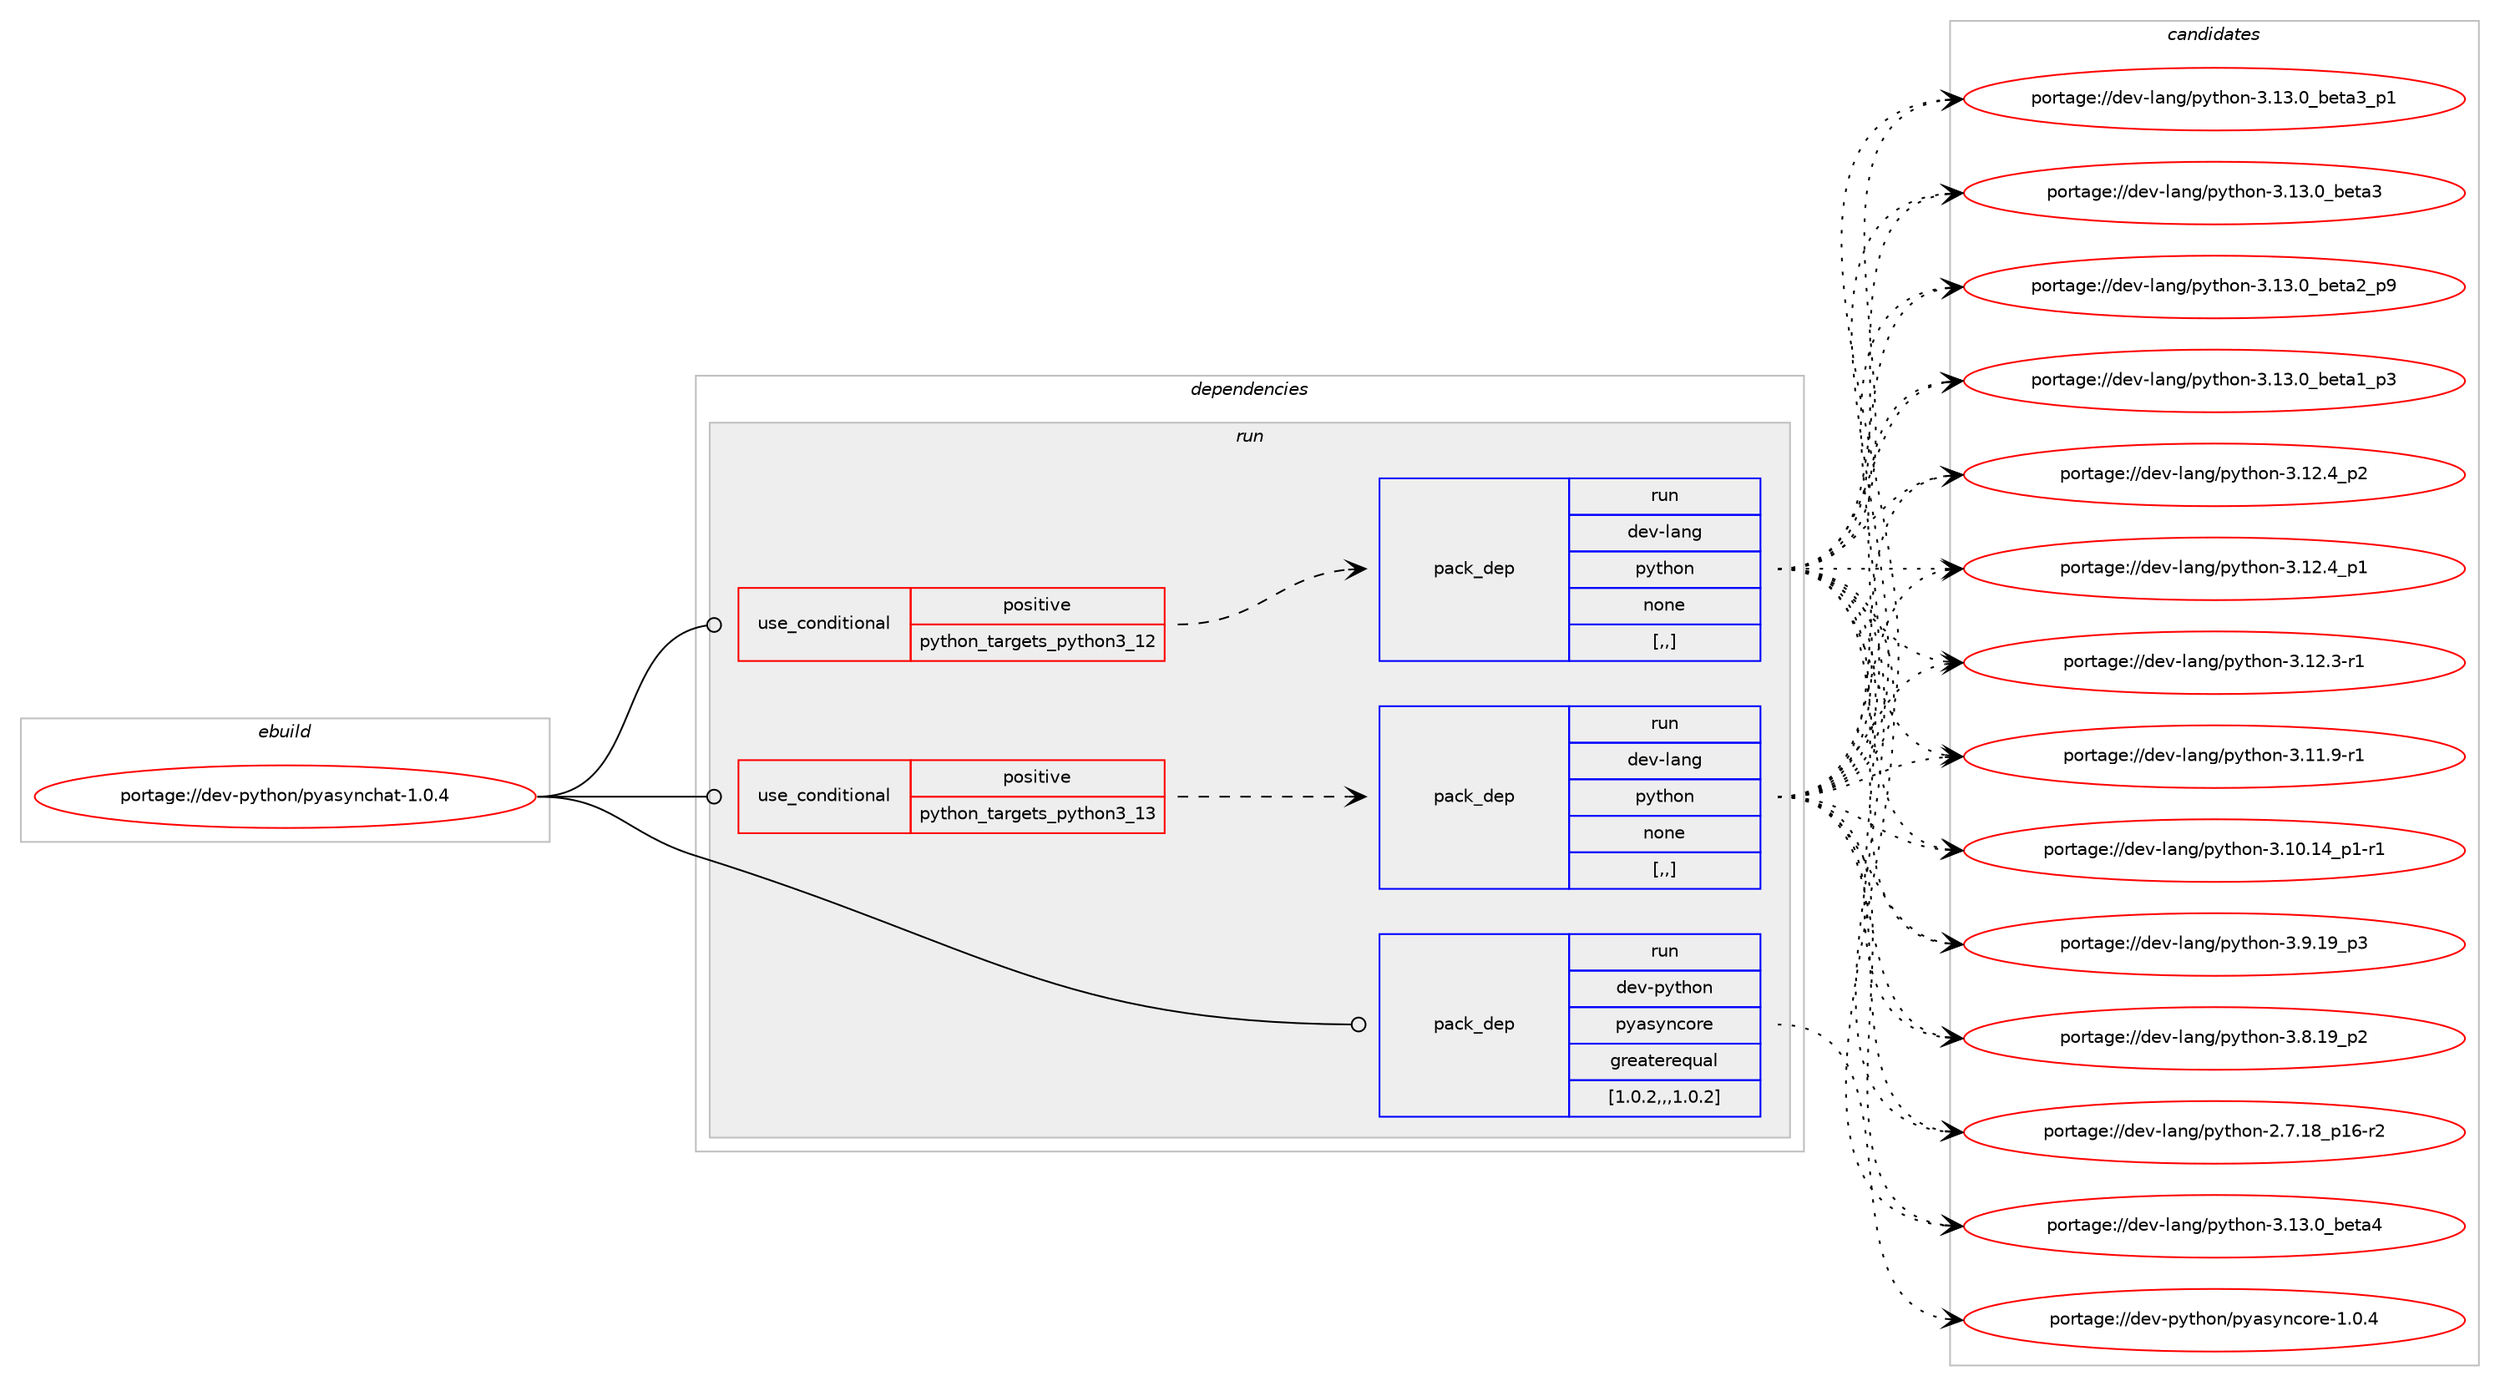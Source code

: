 digraph prolog {

# *************
# Graph options
# *************

newrank=true;
concentrate=true;
compound=true;
graph [rankdir=LR,fontname=Helvetica,fontsize=10,ranksep=1.5];#, ranksep=2.5, nodesep=0.2];
edge  [arrowhead=vee];
node  [fontname=Helvetica,fontsize=10];

# **********
# The ebuild
# **********

subgraph cluster_leftcol {
color=gray;
label=<<i>ebuild</i>>;
id [label="portage://dev-python/pyasynchat-1.0.4", color=red, width=4, href="../dev-python/pyasynchat-1.0.4.svg"];
}

# ****************
# The dependencies
# ****************

subgraph cluster_midcol {
color=gray;
label=<<i>dependencies</i>>;
subgraph cluster_compile {
fillcolor="#eeeeee";
style=filled;
label=<<i>compile</i>>;
}
subgraph cluster_compileandrun {
fillcolor="#eeeeee";
style=filled;
label=<<i>compile and run</i>>;
}
subgraph cluster_run {
fillcolor="#eeeeee";
style=filled;
label=<<i>run</i>>;
subgraph cond36636 {
dependency156031 [label=<<TABLE BORDER="0" CELLBORDER="1" CELLSPACING="0" CELLPADDING="4"><TR><TD ROWSPAN="3" CELLPADDING="10">use_conditional</TD></TR><TR><TD>positive</TD></TR><TR><TD>python_targets_python3_12</TD></TR></TABLE>>, shape=none, color=red];
subgraph pack118144 {
dependency156032 [label=<<TABLE BORDER="0" CELLBORDER="1" CELLSPACING="0" CELLPADDING="4" WIDTH="220"><TR><TD ROWSPAN="6" CELLPADDING="30">pack_dep</TD></TR><TR><TD WIDTH="110">run</TD></TR><TR><TD>dev-lang</TD></TR><TR><TD>python</TD></TR><TR><TD>none</TD></TR><TR><TD>[,,]</TD></TR></TABLE>>, shape=none, color=blue];
}
dependency156031:e -> dependency156032:w [weight=20,style="dashed",arrowhead="vee"];
}
id:e -> dependency156031:w [weight=20,style="solid",arrowhead="odot"];
subgraph cond36637 {
dependency156033 [label=<<TABLE BORDER="0" CELLBORDER="1" CELLSPACING="0" CELLPADDING="4"><TR><TD ROWSPAN="3" CELLPADDING="10">use_conditional</TD></TR><TR><TD>positive</TD></TR><TR><TD>python_targets_python3_13</TD></TR></TABLE>>, shape=none, color=red];
subgraph pack118145 {
dependency156034 [label=<<TABLE BORDER="0" CELLBORDER="1" CELLSPACING="0" CELLPADDING="4" WIDTH="220"><TR><TD ROWSPAN="6" CELLPADDING="30">pack_dep</TD></TR><TR><TD WIDTH="110">run</TD></TR><TR><TD>dev-lang</TD></TR><TR><TD>python</TD></TR><TR><TD>none</TD></TR><TR><TD>[,,]</TD></TR></TABLE>>, shape=none, color=blue];
}
dependency156033:e -> dependency156034:w [weight=20,style="dashed",arrowhead="vee"];
}
id:e -> dependency156033:w [weight=20,style="solid",arrowhead="odot"];
subgraph pack118146 {
dependency156035 [label=<<TABLE BORDER="0" CELLBORDER="1" CELLSPACING="0" CELLPADDING="4" WIDTH="220"><TR><TD ROWSPAN="6" CELLPADDING="30">pack_dep</TD></TR><TR><TD WIDTH="110">run</TD></TR><TR><TD>dev-python</TD></TR><TR><TD>pyasyncore</TD></TR><TR><TD>greaterequal</TD></TR><TR><TD>[1.0.2,,,1.0.2]</TD></TR></TABLE>>, shape=none, color=blue];
}
id:e -> dependency156035:w [weight=20,style="solid",arrowhead="odot"];
}
}

# **************
# The candidates
# **************

subgraph cluster_choices {
rank=same;
color=gray;
label=<<i>candidates</i>>;

subgraph choice118144 {
color=black;
nodesep=1;
choice1001011184510897110103471121211161041111104551464951464895981011169752 [label="portage://dev-lang/python-3.13.0_beta4", color=red, width=4,href="../dev-lang/python-3.13.0_beta4.svg"];
choice10010111845108971101034711212111610411111045514649514648959810111697519511249 [label="portage://dev-lang/python-3.13.0_beta3_p1", color=red, width=4,href="../dev-lang/python-3.13.0_beta3_p1.svg"];
choice1001011184510897110103471121211161041111104551464951464895981011169751 [label="portage://dev-lang/python-3.13.0_beta3", color=red, width=4,href="../dev-lang/python-3.13.0_beta3.svg"];
choice10010111845108971101034711212111610411111045514649514648959810111697509511257 [label="portage://dev-lang/python-3.13.0_beta2_p9", color=red, width=4,href="../dev-lang/python-3.13.0_beta2_p9.svg"];
choice10010111845108971101034711212111610411111045514649514648959810111697499511251 [label="portage://dev-lang/python-3.13.0_beta1_p3", color=red, width=4,href="../dev-lang/python-3.13.0_beta1_p3.svg"];
choice100101118451089711010347112121116104111110455146495046529511250 [label="portage://dev-lang/python-3.12.4_p2", color=red, width=4,href="../dev-lang/python-3.12.4_p2.svg"];
choice100101118451089711010347112121116104111110455146495046529511249 [label="portage://dev-lang/python-3.12.4_p1", color=red, width=4,href="../dev-lang/python-3.12.4_p1.svg"];
choice100101118451089711010347112121116104111110455146495046514511449 [label="portage://dev-lang/python-3.12.3-r1", color=red, width=4,href="../dev-lang/python-3.12.3-r1.svg"];
choice100101118451089711010347112121116104111110455146494946574511449 [label="portage://dev-lang/python-3.11.9-r1", color=red, width=4,href="../dev-lang/python-3.11.9-r1.svg"];
choice100101118451089711010347112121116104111110455146494846495295112494511449 [label="portage://dev-lang/python-3.10.14_p1-r1", color=red, width=4,href="../dev-lang/python-3.10.14_p1-r1.svg"];
choice100101118451089711010347112121116104111110455146574649579511251 [label="portage://dev-lang/python-3.9.19_p3", color=red, width=4,href="../dev-lang/python-3.9.19_p3.svg"];
choice100101118451089711010347112121116104111110455146564649579511250 [label="portage://dev-lang/python-3.8.19_p2", color=red, width=4,href="../dev-lang/python-3.8.19_p2.svg"];
choice100101118451089711010347112121116104111110455046554649569511249544511450 [label="portage://dev-lang/python-2.7.18_p16-r2", color=red, width=4,href="../dev-lang/python-2.7.18_p16-r2.svg"];
dependency156032:e -> choice1001011184510897110103471121211161041111104551464951464895981011169752:w [style=dotted,weight="100"];
dependency156032:e -> choice10010111845108971101034711212111610411111045514649514648959810111697519511249:w [style=dotted,weight="100"];
dependency156032:e -> choice1001011184510897110103471121211161041111104551464951464895981011169751:w [style=dotted,weight="100"];
dependency156032:e -> choice10010111845108971101034711212111610411111045514649514648959810111697509511257:w [style=dotted,weight="100"];
dependency156032:e -> choice10010111845108971101034711212111610411111045514649514648959810111697499511251:w [style=dotted,weight="100"];
dependency156032:e -> choice100101118451089711010347112121116104111110455146495046529511250:w [style=dotted,weight="100"];
dependency156032:e -> choice100101118451089711010347112121116104111110455146495046529511249:w [style=dotted,weight="100"];
dependency156032:e -> choice100101118451089711010347112121116104111110455146495046514511449:w [style=dotted,weight="100"];
dependency156032:e -> choice100101118451089711010347112121116104111110455146494946574511449:w [style=dotted,weight="100"];
dependency156032:e -> choice100101118451089711010347112121116104111110455146494846495295112494511449:w [style=dotted,weight="100"];
dependency156032:e -> choice100101118451089711010347112121116104111110455146574649579511251:w [style=dotted,weight="100"];
dependency156032:e -> choice100101118451089711010347112121116104111110455146564649579511250:w [style=dotted,weight="100"];
dependency156032:e -> choice100101118451089711010347112121116104111110455046554649569511249544511450:w [style=dotted,weight="100"];
}
subgraph choice118145 {
color=black;
nodesep=1;
choice1001011184510897110103471121211161041111104551464951464895981011169752 [label="portage://dev-lang/python-3.13.0_beta4", color=red, width=4,href="../dev-lang/python-3.13.0_beta4.svg"];
choice10010111845108971101034711212111610411111045514649514648959810111697519511249 [label="portage://dev-lang/python-3.13.0_beta3_p1", color=red, width=4,href="../dev-lang/python-3.13.0_beta3_p1.svg"];
choice1001011184510897110103471121211161041111104551464951464895981011169751 [label="portage://dev-lang/python-3.13.0_beta3", color=red, width=4,href="../dev-lang/python-3.13.0_beta3.svg"];
choice10010111845108971101034711212111610411111045514649514648959810111697509511257 [label="portage://dev-lang/python-3.13.0_beta2_p9", color=red, width=4,href="../dev-lang/python-3.13.0_beta2_p9.svg"];
choice10010111845108971101034711212111610411111045514649514648959810111697499511251 [label="portage://dev-lang/python-3.13.0_beta1_p3", color=red, width=4,href="../dev-lang/python-3.13.0_beta1_p3.svg"];
choice100101118451089711010347112121116104111110455146495046529511250 [label="portage://dev-lang/python-3.12.4_p2", color=red, width=4,href="../dev-lang/python-3.12.4_p2.svg"];
choice100101118451089711010347112121116104111110455146495046529511249 [label="portage://dev-lang/python-3.12.4_p1", color=red, width=4,href="../dev-lang/python-3.12.4_p1.svg"];
choice100101118451089711010347112121116104111110455146495046514511449 [label="portage://dev-lang/python-3.12.3-r1", color=red, width=4,href="../dev-lang/python-3.12.3-r1.svg"];
choice100101118451089711010347112121116104111110455146494946574511449 [label="portage://dev-lang/python-3.11.9-r1", color=red, width=4,href="../dev-lang/python-3.11.9-r1.svg"];
choice100101118451089711010347112121116104111110455146494846495295112494511449 [label="portage://dev-lang/python-3.10.14_p1-r1", color=red, width=4,href="../dev-lang/python-3.10.14_p1-r1.svg"];
choice100101118451089711010347112121116104111110455146574649579511251 [label="portage://dev-lang/python-3.9.19_p3", color=red, width=4,href="../dev-lang/python-3.9.19_p3.svg"];
choice100101118451089711010347112121116104111110455146564649579511250 [label="portage://dev-lang/python-3.8.19_p2", color=red, width=4,href="../dev-lang/python-3.8.19_p2.svg"];
choice100101118451089711010347112121116104111110455046554649569511249544511450 [label="portage://dev-lang/python-2.7.18_p16-r2", color=red, width=4,href="../dev-lang/python-2.7.18_p16-r2.svg"];
dependency156034:e -> choice1001011184510897110103471121211161041111104551464951464895981011169752:w [style=dotted,weight="100"];
dependency156034:e -> choice10010111845108971101034711212111610411111045514649514648959810111697519511249:w [style=dotted,weight="100"];
dependency156034:e -> choice1001011184510897110103471121211161041111104551464951464895981011169751:w [style=dotted,weight="100"];
dependency156034:e -> choice10010111845108971101034711212111610411111045514649514648959810111697509511257:w [style=dotted,weight="100"];
dependency156034:e -> choice10010111845108971101034711212111610411111045514649514648959810111697499511251:w [style=dotted,weight="100"];
dependency156034:e -> choice100101118451089711010347112121116104111110455146495046529511250:w [style=dotted,weight="100"];
dependency156034:e -> choice100101118451089711010347112121116104111110455146495046529511249:w [style=dotted,weight="100"];
dependency156034:e -> choice100101118451089711010347112121116104111110455146495046514511449:w [style=dotted,weight="100"];
dependency156034:e -> choice100101118451089711010347112121116104111110455146494946574511449:w [style=dotted,weight="100"];
dependency156034:e -> choice100101118451089711010347112121116104111110455146494846495295112494511449:w [style=dotted,weight="100"];
dependency156034:e -> choice100101118451089711010347112121116104111110455146574649579511251:w [style=dotted,weight="100"];
dependency156034:e -> choice100101118451089711010347112121116104111110455146564649579511250:w [style=dotted,weight="100"];
dependency156034:e -> choice100101118451089711010347112121116104111110455046554649569511249544511450:w [style=dotted,weight="100"];
}
subgraph choice118146 {
color=black;
nodesep=1;
choice10010111845112121116104111110471121219711512111099111114101454946484652 [label="portage://dev-python/pyasyncore-1.0.4", color=red, width=4,href="../dev-python/pyasyncore-1.0.4.svg"];
dependency156035:e -> choice10010111845112121116104111110471121219711512111099111114101454946484652:w [style=dotted,weight="100"];
}
}

}

